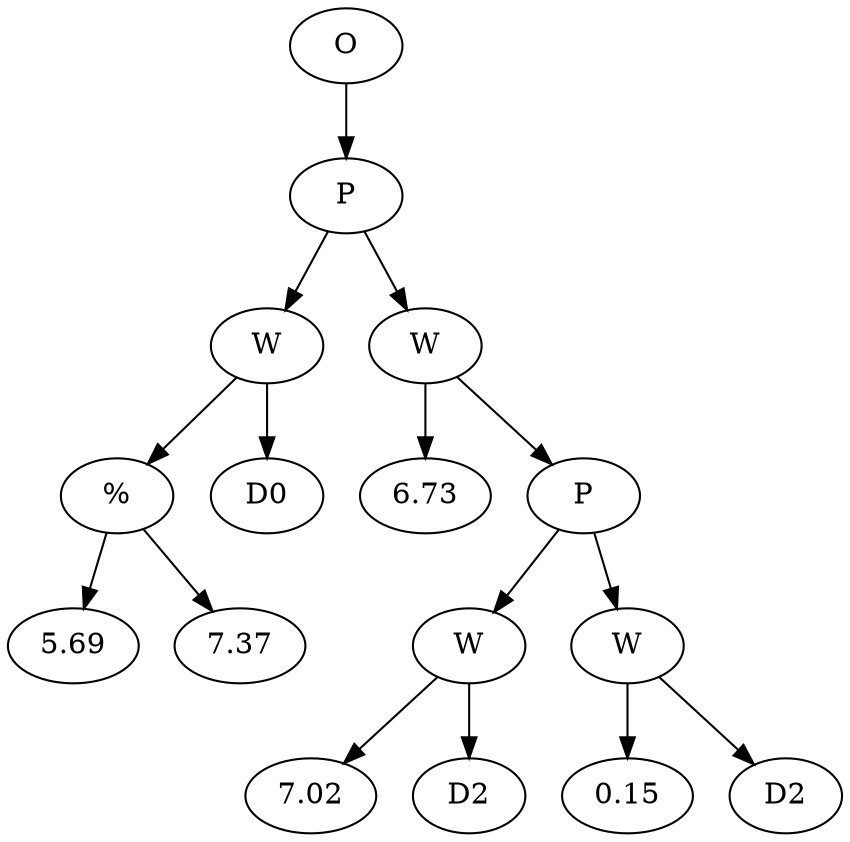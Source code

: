 // Tree
digraph {
	3014695 [label=O]
	3014696 [label=P]
	3014695 -> 3014696
	3014697 [label=W]
	3014696 -> 3014697
	3014698 [label="%"]
	3014697 -> 3014698
	3014699 [label=5.69]
	3014698 -> 3014699
	3014700 [label=7.37]
	3014698 -> 3014700
	3014701 [label=D0]
	3014697 -> 3014701
	3014702 [label=W]
	3014696 -> 3014702
	3014703 [label=6.73]
	3014702 -> 3014703
	3014704 [label=P]
	3014702 -> 3014704
	3014705 [label=W]
	3014704 -> 3014705
	3014706 [label=7.02]
	3014705 -> 3014706
	3014707 [label=D2]
	3014705 -> 3014707
	3014708 [label=W]
	3014704 -> 3014708
	3014709 [label=0.15]
	3014708 -> 3014709
	3014710 [label=D2]
	3014708 -> 3014710
}

